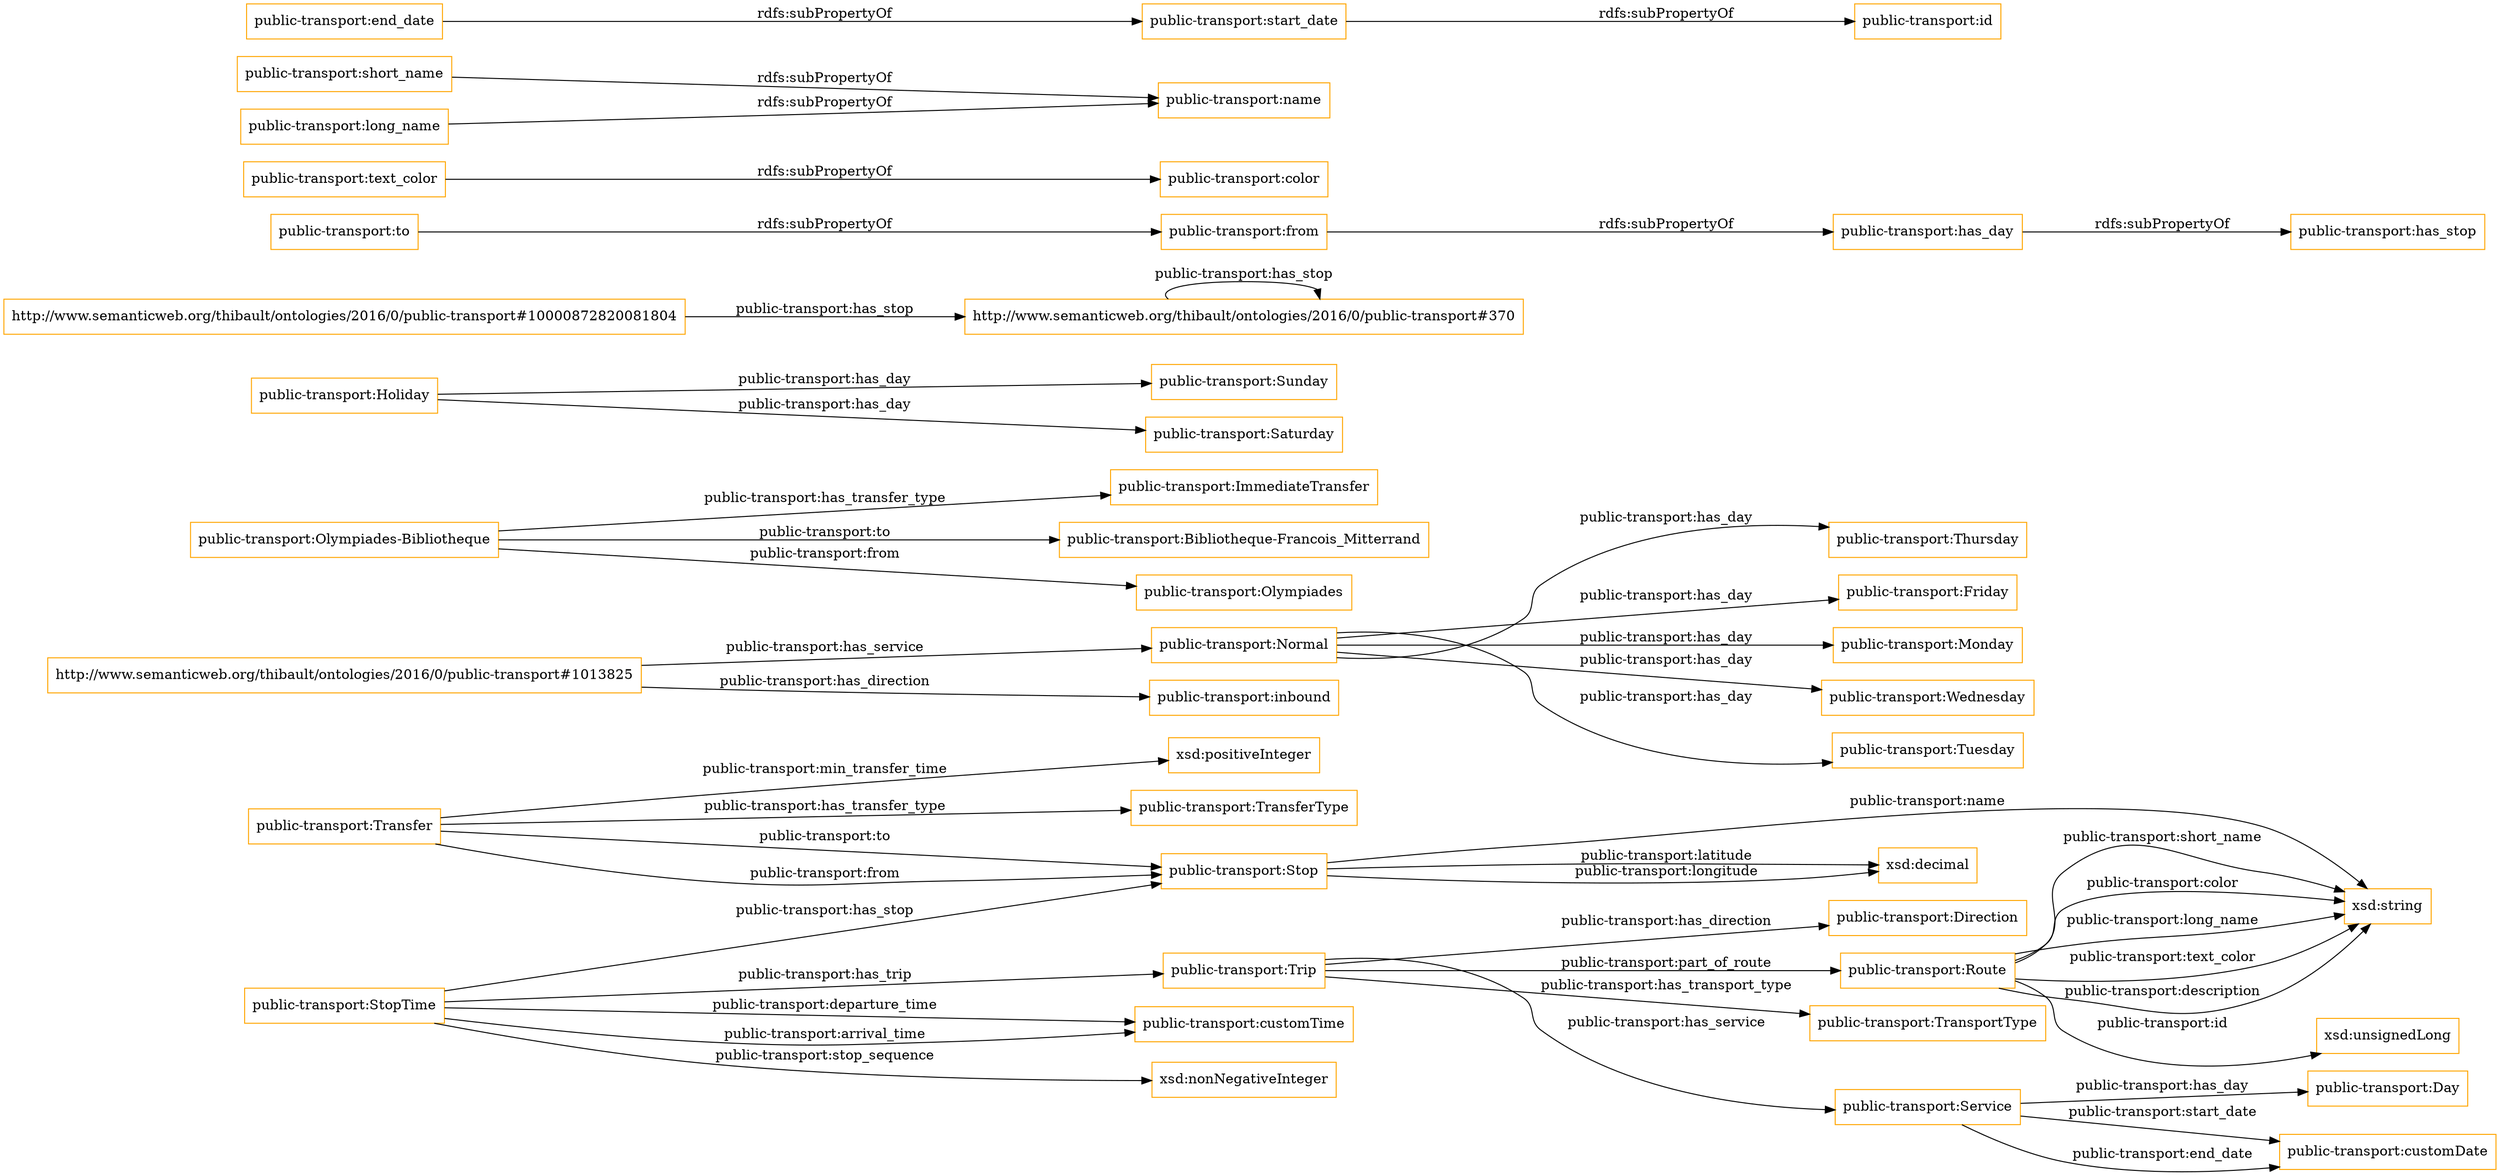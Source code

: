 digraph ar2dtool_diagram { 
rankdir=LR;
size="1501"
node [shape = rectangle, color="orange"]; "public-transport:TransportType" "public-transport:Thursday" "public-transport:Transfer" "public-transport:Day" "public-transport:ImmediateTransfer" "public-transport:Service" "public-transport:Direction" "public-transport:TransferType" "public-transport:Sunday" "public-transport:Friday" "public-transport:Monday" "public-transport:StopTime" "public-transport:Stop" "public-transport:Saturday" "public-transport:Trip" "public-transport:Wednesday" "public-transport:Tuesday" "public-transport:Route" ; /*classes style*/
	"public-transport:Olympiades-Bibliotheque" -> "public-transport:Bibliotheque-Francois_Mitterrand" [ label = "public-transport:to" ];
	"public-transport:Olympiades-Bibliotheque" -> "public-transport:ImmediateTransfer" [ label = "public-transport:has_transfer_type" ];
	"public-transport:Olympiades-Bibliotheque" -> "public-transport:Olympiades" [ label = "public-transport:from" ];
	"http://www.semanticweb.org/thibault/ontologies/2016/0/public-transport#10000872820081804" -> "http://www.semanticweb.org/thibault/ontologies/2016/0/public-transport#370" [ label = "public-transport:has_stop" ];
	"public-transport:Normal" -> "public-transport:Wednesday" [ label = "public-transport:has_day" ];
	"public-transport:Normal" -> "public-transport:Tuesday" [ label = "public-transport:has_day" ];
	"public-transport:Normal" -> "public-transport:Thursday" [ label = "public-transport:has_day" ];
	"public-transport:Normal" -> "public-transport:Monday" [ label = "public-transport:has_day" ];
	"public-transport:Normal" -> "public-transport:Friday" [ label = "public-transport:has_day" ];
	"public-transport:has_day" -> "public-transport:has_stop" [ label = "rdfs:subPropertyOf" ];
	"public-transport:text_color" -> "public-transport:color" [ label = "rdfs:subPropertyOf" ];
	"http://www.semanticweb.org/thibault/ontologies/2016/0/public-transport#370" -> "http://www.semanticweb.org/thibault/ontologies/2016/0/public-transport#370" [ label = "public-transport:has_stop" ];
	"public-transport:short_name" -> "public-transport:name" [ label = "rdfs:subPropertyOf" ];
	"public-transport:end_date" -> "public-transport:start_date" [ label = "rdfs:subPropertyOf" ];
	"http://www.semanticweb.org/thibault/ontologies/2016/0/public-transport#1013825" -> "public-transport:Normal" [ label = "public-transport:has_service" ];
	"http://www.semanticweb.org/thibault/ontologies/2016/0/public-transport#1013825" -> "public-transport:inbound" [ label = "public-transport:has_direction" ];
	"public-transport:Holiday" -> "public-transport:Sunday" [ label = "public-transport:has_day" ];
	"public-transport:Holiday" -> "public-transport:Saturday" [ label = "public-transport:has_day" ];
	"public-transport:start_date" -> "public-transport:id" [ label = "rdfs:subPropertyOf" ];
	"public-transport:long_name" -> "public-transport:name" [ label = "rdfs:subPropertyOf" ];
	"public-transport:to" -> "public-transport:from" [ label = "rdfs:subPropertyOf" ];
	"public-transport:from" -> "public-transport:has_day" [ label = "rdfs:subPropertyOf" ];
	"public-transport:Transfer" -> "public-transport:Stop" [ label = "public-transport:from" ];
	"public-transport:Trip" -> "public-transport:Route" [ label = "public-transport:part_of_route" ];
	"public-transport:Route" -> "xsd:string" [ label = "public-transport:short_name" ];
	"public-transport:Service" -> "public-transport:customDate" [ label = "public-transport:end_date" ];
	"public-transport:Stop" -> "xsd:string" [ label = "public-transport:name" ];
	"public-transport:Route" -> "xsd:string" [ label = "public-transport:color" ];
	"public-transport:Route" -> "xsd:string" [ label = "public-transport:long_name" ];
	"public-transport:Service" -> "public-transport:Day" [ label = "public-transport:has_day" ];
	"public-transport:StopTime" -> "public-transport:Trip" [ label = "public-transport:has_trip" ];
	"public-transport:Route" -> "xsd:unsignedLong" [ label = "public-transport:id" ];
	"public-transport:StopTime" -> "public-transport:Stop" [ label = "public-transport:has_stop" ];
	"public-transport:Stop" -> "xsd:decimal" [ label = "public-transport:longitude" ];
	"public-transport:Trip" -> "public-transport:Service" [ label = "public-transport:has_service" ];
	"public-transport:Trip" -> "public-transport:TransportType" [ label = "public-transport:has_transport_type" ];
	"public-transport:Transfer" -> "public-transport:Stop" [ label = "public-transport:to" ];
	"public-transport:Trip" -> "public-transport:Direction" [ label = "public-transport:has_direction" ];
	"public-transport:Transfer" -> "public-transport:TransferType" [ label = "public-transport:has_transfer_type" ];
	"public-transport:StopTime" -> "public-transport:customTime" [ label = "public-transport:arrival_time" ];
	"public-transport:Service" -> "public-transport:customDate" [ label = "public-transport:start_date" ];
	"public-transport:StopTime" -> "public-transport:customTime" [ label = "public-transport:departure_time" ];
	"public-transport:Route" -> "xsd:string" [ label = "public-transport:text_color" ];
	"public-transport:Stop" -> "xsd:decimal" [ label = "public-transport:latitude" ];
	"public-transport:Route" -> "xsd:string" [ label = "public-transport:description" ];
	"public-transport:StopTime" -> "xsd:nonNegativeInteger" [ label = "public-transport:stop_sequence" ];
	"public-transport:Transfer" -> "xsd:positiveInteger" [ label = "public-transport:min_transfer_time" ];

}
